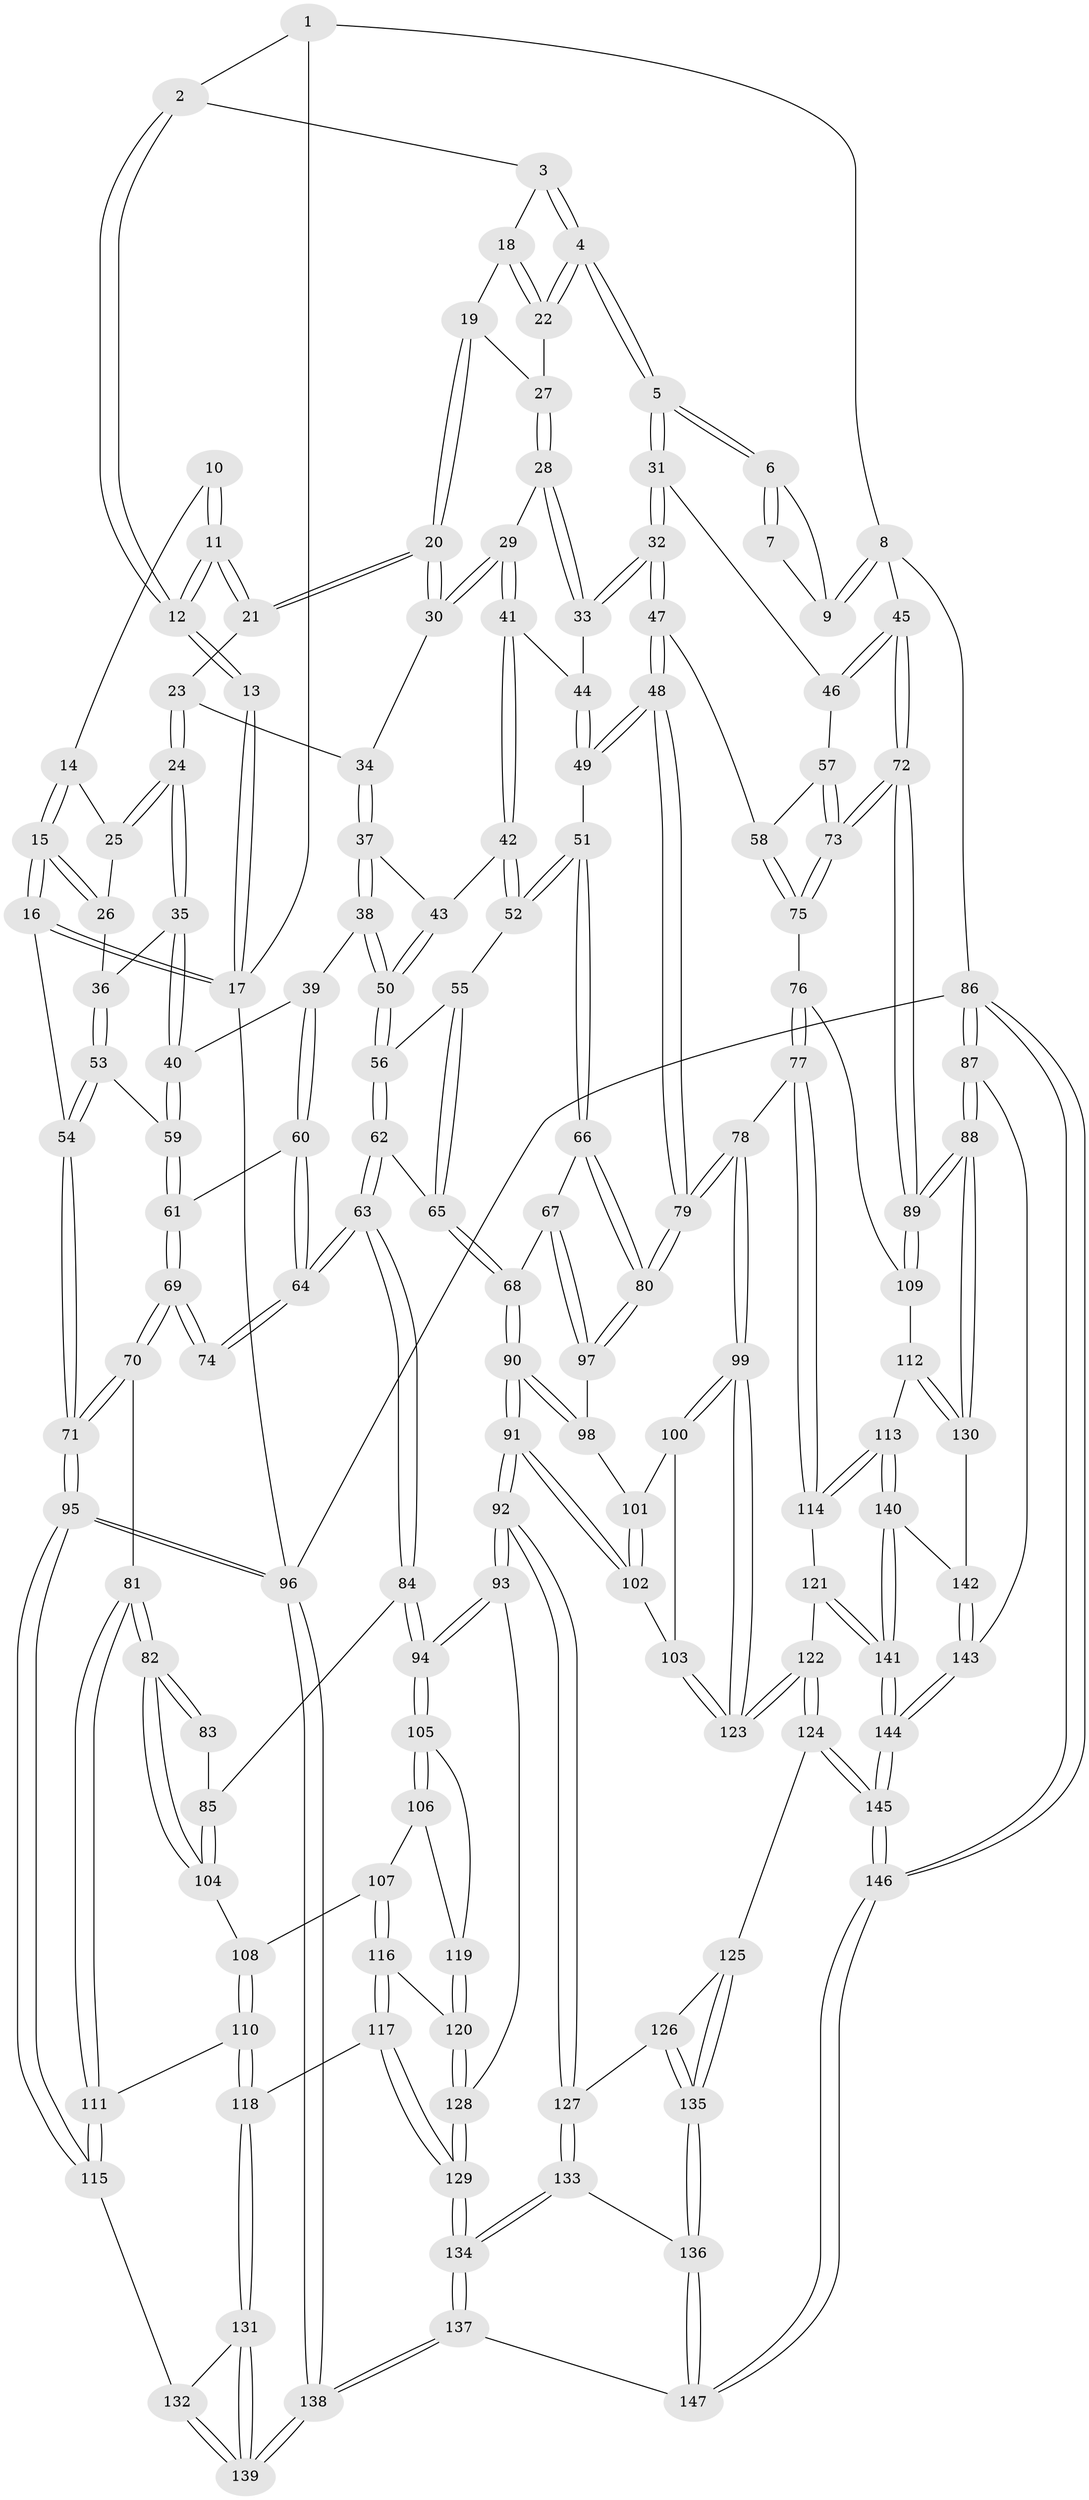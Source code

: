 // coarse degree distribution, {4: 0.4864864864864865, 3: 0.4189189189189189, 2: 0.05405405405405406, 5: 0.04054054054054054}
// Generated by graph-tools (version 1.1) at 2025/38/03/04/25 23:38:34]
// undirected, 147 vertices, 364 edges
graph export_dot {
  node [color=gray90,style=filled];
  1 [pos="+0.8815081473051845+0"];
  2 [pos="+0.4601949759470493+0"];
  3 [pos="+0.4768340632861288+0"];
  4 [pos="+0.778077474709154+0.15316067296991237"];
  5 [pos="+0.7966669896160532+0.16071275100398058"];
  6 [pos="+0.8322522168074176+0.12373578581056269"];
  7 [pos="+0.8777317114262253+0"];
  8 [pos="+1+0.19555777238082514"];
  9 [pos="+1+0.14609142284159946"];
  10 [pos="+0.09169892041400068+0.04337138470684682"];
  11 [pos="+0.32307933234738895+0.04719770413592826"];
  12 [pos="+0.4011246307758871+0"];
  13 [pos="+0.06893501857635564+0"];
  14 [pos="+0.08839175294340167+0.08151290953176434"];
  15 [pos="+0+0.20276181214919836"];
  16 [pos="+0+0.25106757305083593"];
  17 [pos="+0+0"];
  18 [pos="+0.5083316162355804+0.009277812581676915"];
  19 [pos="+0.5043082133250657+0.1419328860006291"];
  20 [pos="+0.47452422835078373+0.19112488294615412"];
  21 [pos="+0.32242229288037705+0.049458480220221195"];
  22 [pos="+0.6214185700361388+0.15083533738291185"];
  23 [pos="+0.2956311511296536+0.10928273234952657"];
  24 [pos="+0.23689083692831905+0.17778324725050615"];
  25 [pos="+0.1309912943743802+0.11509484146706347"];
  26 [pos="+0.06541989893260497+0.21615704165253702"];
  27 [pos="+0.5833384827699052+0.18110762453438245"];
  28 [pos="+0.5803845227132901+0.19518752068254275"];
  29 [pos="+0.5228122155590598+0.24270056087931902"];
  30 [pos="+0.47189859616578483+0.2030978102092799"];
  31 [pos="+0.7957343490768319+0.16895382308526666"];
  32 [pos="+0.7680819332871869+0.2348741322559727"];
  33 [pos="+0.6241347251811474+0.26442977862516026"];
  34 [pos="+0.430060940256413+0.22731841916533024"];
  35 [pos="+0.2259036275468486+0.24890287417700221"];
  36 [pos="+0.1972690455491293+0.25240437222904727"];
  37 [pos="+0.41372370889864807+0.2647920888801853"];
  38 [pos="+0.31094313881064006+0.3238625322351683"];
  39 [pos="+0.2804135788626651+0.32402783768422205"];
  40 [pos="+0.22657870671194905+0.2502492267948724"];
  41 [pos="+0.5420852068783233+0.3005357951676348"];
  42 [pos="+0.5390121345102139+0.3067272410498743"];
  43 [pos="+0.467413319968075+0.31202340500847814"];
  44 [pos="+0.6039098396896082+0.2814289074453724"];
  45 [pos="+1+0.3012563525890468"];
  46 [pos="+0.9576207255629479+0.3152013898117143"];
  47 [pos="+0.7643408209031067+0.4087197313015663"];
  48 [pos="+0.7101083566719513+0.44298351830850213"];
  49 [pos="+0.6765232683516645+0.4396761719713298"];
  50 [pos="+0.43017130531428394+0.3960148787214123"];
  51 [pos="+0.6081158445750225+0.4439376881442904"];
  52 [pos="+0.5542238960856197+0.40855629824354783"];
  53 [pos="+0+0.3640885407072773"];
  54 [pos="+0+0.3094223562829181"];
  55 [pos="+0.4698747299349235+0.4229242034777129"];
  56 [pos="+0.44139425013771555+0.41373672464644656"];
  57 [pos="+0.8651460534573576+0.42757313925611773"];
  58 [pos="+0.8242402425592376+0.43280805751417895"];
  59 [pos="+0.0845967461648195+0.42740825106143315"];
  60 [pos="+0.25415640658815825+0.4340854355403172"];
  61 [pos="+0.09863515995814677+0.4431624583761508"];
  62 [pos="+0.34499235172052073+0.5232872292677412"];
  63 [pos="+0.32866975056287256+0.527807967055511"];
  64 [pos="+0.2705715522305692+0.4763844643899163"];
  65 [pos="+0.47558713084094056+0.5530145560328453"];
  66 [pos="+0.5399923461465502+0.5570245378123937"];
  67 [pos="+0.5323360006186082+0.5620624025694718"];
  68 [pos="+0.5029707480550558+0.5756315281064683"];
  69 [pos="+0.09271669824618457+0.5184877979790145"];
  70 [pos="+0.06618229110728666+0.6161213163478276"];
  71 [pos="+0+0.5946650960754422"];
  72 [pos="+1+0.5406683333602329"];
  73 [pos="+1+0.5394820386026175"];
  74 [pos="+0.225243647302938+0.5171001249278796"];
  75 [pos="+0.8554735449361797+0.5410560945411043"];
  76 [pos="+0.8554842637404737+0.6402483585670863"];
  77 [pos="+0.7523796735673651+0.6526327676432419"];
  78 [pos="+0.7264600353000424+0.6486194559300763"];
  79 [pos="+0.7054783003751548+0.6188953133370994"];
  80 [pos="+0.6847682631282209+0.6187449322612504"];
  81 [pos="+0.0852105110940738+0.6310870246765833"];
  82 [pos="+0.09416187644611648+0.6311783569770975"];
  83 [pos="+0.2090428353974581+0.5398443541432779"];
  84 [pos="+0.32043340312974355+0.618389910214319"];
  85 [pos="+0.23609527225813381+0.6491773931936388"];
  86 [pos="+1+1"];
  87 [pos="+1+0.8911134965316296"];
  88 [pos="+1+0.7439469512362196"];
  89 [pos="+1+0.5892460585833775"];
  90 [pos="+0.48011776317826044+0.6760302680140082"];
  91 [pos="+0.46650208382647645+0.6994930682955037"];
  92 [pos="+0.44054796839972415+0.7249838435261439"];
  93 [pos="+0.4181806722697029+0.7199256150045641"];
  94 [pos="+0.38260677818856603+0.6958011526149274"];
  95 [pos="+0+0.87331597561502"];
  96 [pos="+0+1"];
  97 [pos="+0.6042292993590392+0.6502030871463841"];
  98 [pos="+0.592734837927606+0.6602252141445745"];
  99 [pos="+0.6967117891915586+0.7085376690697713"];
  100 [pos="+0.6112925109436679+0.6949372166874874"];
  101 [pos="+0.6007546192484018+0.689681254596848"];
  102 [pos="+0.5793509169039406+0.7236235542337399"];
  103 [pos="+0.606617337691631+0.7456656285963718"];
  104 [pos="+0.20785257215946157+0.6656763940460114"];
  105 [pos="+0.3613932894358386+0.7045903732560463"];
  106 [pos="+0.2733056479800341+0.7271274563834309"];
  107 [pos="+0.23725876381124594+0.7182360568760103"];
  108 [pos="+0.2108125101089886+0.6784445759892277"];
  109 [pos="+0.8750585241169069+0.6513301274776051"];
  110 [pos="+0.17351041313178023+0.7746461887203286"];
  111 [pos="+0.08469006785559727+0.7554104645915768"];
  112 [pos="+0.8845525383315476+0.7596054583236271"];
  113 [pos="+0.8453009495143319+0.8139070004781115"];
  114 [pos="+0.8171943065839223+0.8101809849429036"];
  115 [pos="+0.05812696483704594+0.8035794988584053"];
  116 [pos="+0.24025242997870658+0.7830641230137879"];
  117 [pos="+0.2248604083679435+0.812103160602864"];
  118 [pos="+0.20900367426595845+0.8139392676287862"];
  119 [pos="+0.28127314173687856+0.762952582712768"];
  120 [pos="+0.27924342147142334+0.7676774864504783"];
  121 [pos="+0.7751990439255784+0.8206989985146721"];
  122 [pos="+0.6659826670763962+0.8254135558418517"];
  123 [pos="+0.6662444546306793+0.8058047289448703"];
  124 [pos="+0.6497989263669994+0.8497391930974555"];
  125 [pos="+0.620485005338731+0.8487239850558553"];
  126 [pos="+0.5225744046542091+0.7979762787458446"];
  127 [pos="+0.4487964631164843+0.74701635173546"];
  128 [pos="+0.32842969477023537+0.799621855062202"];
  129 [pos="+0.2959553174589813+0.8617879693275696"];
  130 [pos="+1+0.7885845198388513"];
  131 [pos="+0.20650843297145277+0.8168720178461955"];
  132 [pos="+0.09517878545450735+0.8555645810956127"];
  133 [pos="+0.4407898900115975+0.7871181683265378"];
  134 [pos="+0.3200581365350822+0.9362470762561661"];
  135 [pos="+0.48309217374817903+0.9363584798270813"];
  136 [pos="+0.47120943248194713+0.9457790407352183"];
  137 [pos="+0.3223740946072222+1"];
  138 [pos="+0.15643281985689395+1"];
  139 [pos="+0.14325325508693953+1"];
  140 [pos="+0.8699587848810221+0.8633372076826888"];
  141 [pos="+0.8072516923109953+1"];
  142 [pos="+0.9317579144356841+0.8689061874284368"];
  143 [pos="+0.9676072283420043+0.9325429478403884"];
  144 [pos="+0.7881969403133952+1"];
  145 [pos="+0.7534870941164961+1"];
  146 [pos="+0.7531866665530089+1"];
  147 [pos="+0.3568797665252986+1"];
  1 -- 2;
  1 -- 8;
  1 -- 17;
  2 -- 3;
  2 -- 12;
  2 -- 12;
  3 -- 4;
  3 -- 4;
  3 -- 18;
  4 -- 5;
  4 -- 5;
  4 -- 22;
  4 -- 22;
  5 -- 6;
  5 -- 6;
  5 -- 31;
  5 -- 31;
  6 -- 7;
  6 -- 7;
  6 -- 9;
  7 -- 9;
  8 -- 9;
  8 -- 9;
  8 -- 45;
  8 -- 86;
  10 -- 11;
  10 -- 11;
  10 -- 14;
  11 -- 12;
  11 -- 12;
  11 -- 21;
  11 -- 21;
  12 -- 13;
  12 -- 13;
  13 -- 17;
  13 -- 17;
  14 -- 15;
  14 -- 15;
  14 -- 25;
  15 -- 16;
  15 -- 16;
  15 -- 26;
  15 -- 26;
  16 -- 17;
  16 -- 17;
  16 -- 54;
  17 -- 96;
  18 -- 19;
  18 -- 22;
  18 -- 22;
  19 -- 20;
  19 -- 20;
  19 -- 27;
  20 -- 21;
  20 -- 21;
  20 -- 30;
  20 -- 30;
  21 -- 23;
  22 -- 27;
  23 -- 24;
  23 -- 24;
  23 -- 34;
  24 -- 25;
  24 -- 25;
  24 -- 35;
  24 -- 35;
  25 -- 26;
  26 -- 36;
  27 -- 28;
  27 -- 28;
  28 -- 29;
  28 -- 33;
  28 -- 33;
  29 -- 30;
  29 -- 30;
  29 -- 41;
  29 -- 41;
  30 -- 34;
  31 -- 32;
  31 -- 32;
  31 -- 46;
  32 -- 33;
  32 -- 33;
  32 -- 47;
  32 -- 47;
  33 -- 44;
  34 -- 37;
  34 -- 37;
  35 -- 36;
  35 -- 40;
  35 -- 40;
  36 -- 53;
  36 -- 53;
  37 -- 38;
  37 -- 38;
  37 -- 43;
  38 -- 39;
  38 -- 50;
  38 -- 50;
  39 -- 40;
  39 -- 60;
  39 -- 60;
  40 -- 59;
  40 -- 59;
  41 -- 42;
  41 -- 42;
  41 -- 44;
  42 -- 43;
  42 -- 52;
  42 -- 52;
  43 -- 50;
  43 -- 50;
  44 -- 49;
  44 -- 49;
  45 -- 46;
  45 -- 46;
  45 -- 72;
  45 -- 72;
  46 -- 57;
  47 -- 48;
  47 -- 48;
  47 -- 58;
  48 -- 49;
  48 -- 49;
  48 -- 79;
  48 -- 79;
  49 -- 51;
  50 -- 56;
  50 -- 56;
  51 -- 52;
  51 -- 52;
  51 -- 66;
  51 -- 66;
  52 -- 55;
  53 -- 54;
  53 -- 54;
  53 -- 59;
  54 -- 71;
  54 -- 71;
  55 -- 56;
  55 -- 65;
  55 -- 65;
  56 -- 62;
  56 -- 62;
  57 -- 58;
  57 -- 73;
  57 -- 73;
  58 -- 75;
  58 -- 75;
  59 -- 61;
  59 -- 61;
  60 -- 61;
  60 -- 64;
  60 -- 64;
  61 -- 69;
  61 -- 69;
  62 -- 63;
  62 -- 63;
  62 -- 65;
  63 -- 64;
  63 -- 64;
  63 -- 84;
  63 -- 84;
  64 -- 74;
  64 -- 74;
  65 -- 68;
  65 -- 68;
  66 -- 67;
  66 -- 80;
  66 -- 80;
  67 -- 68;
  67 -- 97;
  67 -- 97;
  68 -- 90;
  68 -- 90;
  69 -- 70;
  69 -- 70;
  69 -- 74;
  69 -- 74;
  70 -- 71;
  70 -- 71;
  70 -- 81;
  71 -- 95;
  71 -- 95;
  72 -- 73;
  72 -- 73;
  72 -- 89;
  72 -- 89;
  73 -- 75;
  73 -- 75;
  75 -- 76;
  76 -- 77;
  76 -- 77;
  76 -- 109;
  77 -- 78;
  77 -- 114;
  77 -- 114;
  78 -- 79;
  78 -- 79;
  78 -- 99;
  78 -- 99;
  79 -- 80;
  79 -- 80;
  80 -- 97;
  80 -- 97;
  81 -- 82;
  81 -- 82;
  81 -- 111;
  81 -- 111;
  82 -- 83;
  82 -- 83;
  82 -- 104;
  82 -- 104;
  83 -- 85;
  84 -- 85;
  84 -- 94;
  84 -- 94;
  85 -- 104;
  85 -- 104;
  86 -- 87;
  86 -- 87;
  86 -- 146;
  86 -- 146;
  86 -- 96;
  87 -- 88;
  87 -- 88;
  87 -- 143;
  88 -- 89;
  88 -- 89;
  88 -- 130;
  88 -- 130;
  89 -- 109;
  89 -- 109;
  90 -- 91;
  90 -- 91;
  90 -- 98;
  90 -- 98;
  91 -- 92;
  91 -- 92;
  91 -- 102;
  91 -- 102;
  92 -- 93;
  92 -- 93;
  92 -- 127;
  92 -- 127;
  93 -- 94;
  93 -- 94;
  93 -- 128;
  94 -- 105;
  94 -- 105;
  95 -- 96;
  95 -- 96;
  95 -- 115;
  95 -- 115;
  96 -- 138;
  96 -- 138;
  97 -- 98;
  98 -- 101;
  99 -- 100;
  99 -- 100;
  99 -- 123;
  99 -- 123;
  100 -- 101;
  100 -- 103;
  101 -- 102;
  101 -- 102;
  102 -- 103;
  103 -- 123;
  103 -- 123;
  104 -- 108;
  105 -- 106;
  105 -- 106;
  105 -- 119;
  106 -- 107;
  106 -- 119;
  107 -- 108;
  107 -- 116;
  107 -- 116;
  108 -- 110;
  108 -- 110;
  109 -- 112;
  110 -- 111;
  110 -- 118;
  110 -- 118;
  111 -- 115;
  111 -- 115;
  112 -- 113;
  112 -- 130;
  112 -- 130;
  113 -- 114;
  113 -- 114;
  113 -- 140;
  113 -- 140;
  114 -- 121;
  115 -- 132;
  116 -- 117;
  116 -- 117;
  116 -- 120;
  117 -- 118;
  117 -- 129;
  117 -- 129;
  118 -- 131;
  118 -- 131;
  119 -- 120;
  119 -- 120;
  120 -- 128;
  120 -- 128;
  121 -- 122;
  121 -- 141;
  121 -- 141;
  122 -- 123;
  122 -- 123;
  122 -- 124;
  122 -- 124;
  124 -- 125;
  124 -- 145;
  124 -- 145;
  125 -- 126;
  125 -- 135;
  125 -- 135;
  126 -- 127;
  126 -- 135;
  126 -- 135;
  127 -- 133;
  127 -- 133;
  128 -- 129;
  128 -- 129;
  129 -- 134;
  129 -- 134;
  130 -- 142;
  131 -- 132;
  131 -- 139;
  131 -- 139;
  132 -- 139;
  132 -- 139;
  133 -- 134;
  133 -- 134;
  133 -- 136;
  134 -- 137;
  134 -- 137;
  135 -- 136;
  135 -- 136;
  136 -- 147;
  136 -- 147;
  137 -- 138;
  137 -- 138;
  137 -- 147;
  138 -- 139;
  138 -- 139;
  140 -- 141;
  140 -- 141;
  140 -- 142;
  141 -- 144;
  141 -- 144;
  142 -- 143;
  142 -- 143;
  143 -- 144;
  143 -- 144;
  144 -- 145;
  144 -- 145;
  145 -- 146;
  145 -- 146;
  146 -- 147;
  146 -- 147;
}
